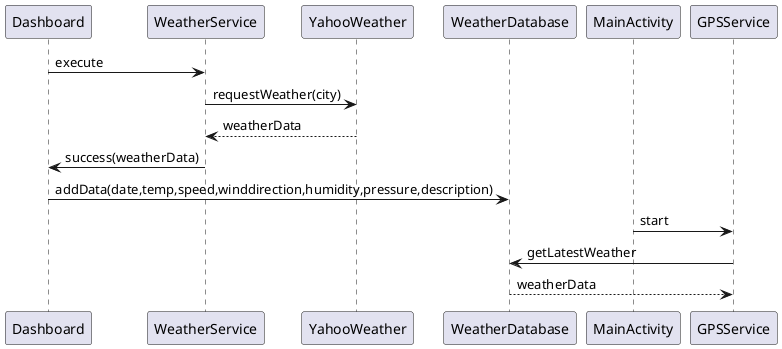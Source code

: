@startuml
Dashboard->WeatherService:execute
WeatherService->YahooWeather:requestWeather(city)
return weatherData
WeatherService->Dashboard:success(weatherData)
Dashboard->WeatherDatabase:addData(date,temp,speed,winddirection,humidity,pressure,description)

MainActivity->GPSService:start
GPSService->WeatherDatabase:getLatestWeather
return weatherData

@enduml